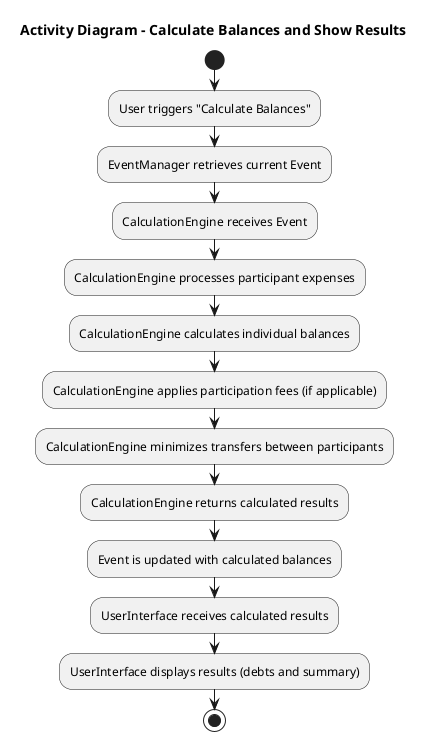 @startuml
title Activity Diagram - Calculate Balances and Show Results

start

:User triggers "Calculate Balances";

:EventManager retrieves current Event;

:CalculationEngine receives Event;

:CalculationEngine processes participant expenses;

:CalculationEngine calculates individual balances;

:CalculationEngine applies participation fees (if applicable);

:CalculationEngine minimizes transfers between participants;

:CalculationEngine returns calculated results;

:Event is updated with calculated balances;

:UserInterface receives calculated results;

:UserInterface displays results (debts and summary);

stop

@enduml
